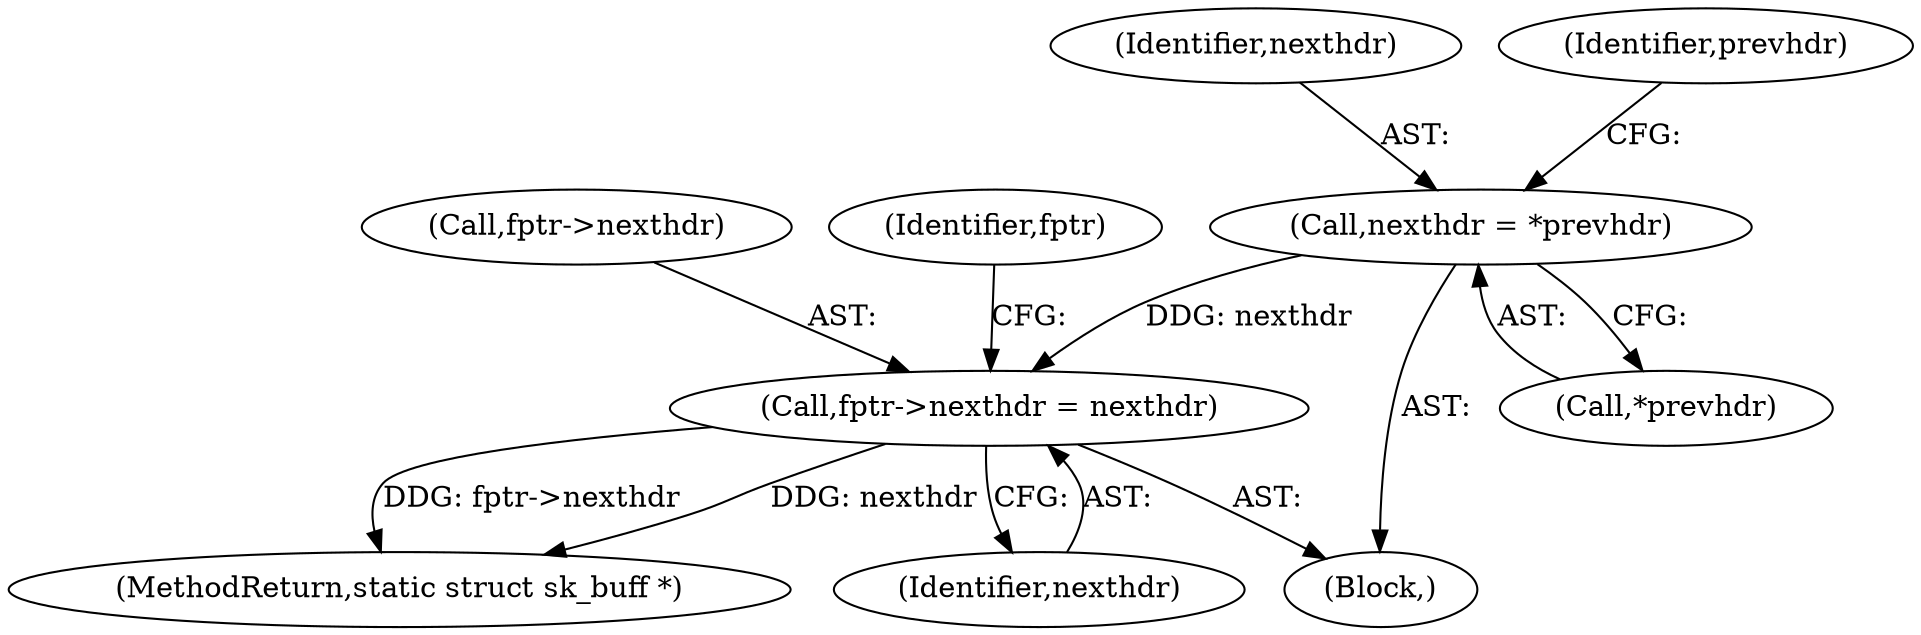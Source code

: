 digraph "0_linux_0e033e04c2678dbbe74a46b23fffb7bb918c288e@pointer" {
"1000336" [label="(Call,fptr->nexthdr = nexthdr)"];
"1000275" [label="(Call,nexthdr = *prevhdr)"];
"1000277" [label="(Call,*prevhdr)"];
"1000213" [label="(Block,)"];
"1000360" [label="(MethodReturn,static struct sk_buff *)"];
"1000276" [label="(Identifier,nexthdr)"];
"1000340" [label="(Identifier,nexthdr)"];
"1000337" [label="(Call,fptr->nexthdr)"];
"1000336" [label="(Call,fptr->nexthdr = nexthdr)"];
"1000275" [label="(Call,nexthdr = *prevhdr)"];
"1000281" [label="(Identifier,prevhdr)"];
"1000343" [label="(Identifier,fptr)"];
"1000336" -> "1000213"  [label="AST: "];
"1000336" -> "1000340"  [label="CFG: "];
"1000337" -> "1000336"  [label="AST: "];
"1000340" -> "1000336"  [label="AST: "];
"1000343" -> "1000336"  [label="CFG: "];
"1000336" -> "1000360"  [label="DDG: nexthdr"];
"1000336" -> "1000360"  [label="DDG: fptr->nexthdr"];
"1000275" -> "1000336"  [label="DDG: nexthdr"];
"1000275" -> "1000213"  [label="AST: "];
"1000275" -> "1000277"  [label="CFG: "];
"1000276" -> "1000275"  [label="AST: "];
"1000277" -> "1000275"  [label="AST: "];
"1000281" -> "1000275"  [label="CFG: "];
}

